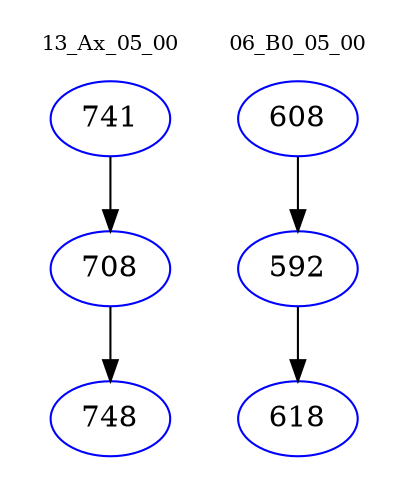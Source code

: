 digraph{
subgraph cluster_0 {
color = white
label = "13_Ax_05_00";
fontsize=10;
T0_741 [label="741", color="blue"]
T0_741 -> T0_708 [color="black"]
T0_708 [label="708", color="blue"]
T0_708 -> T0_748 [color="black"]
T0_748 [label="748", color="blue"]
}
subgraph cluster_1 {
color = white
label = "06_B0_05_00";
fontsize=10;
T1_608 [label="608", color="blue"]
T1_608 -> T1_592 [color="black"]
T1_592 [label="592", color="blue"]
T1_592 -> T1_618 [color="black"]
T1_618 [label="618", color="blue"]
}
}

